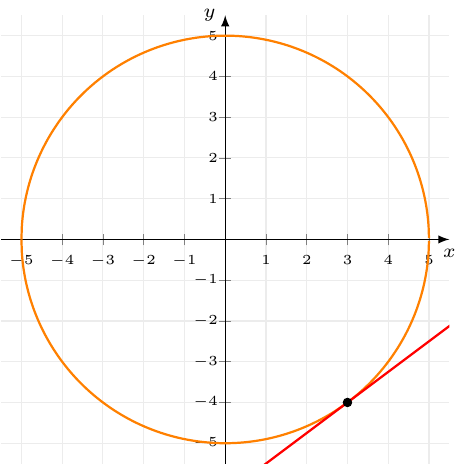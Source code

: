 \documentclass[crop]{standalone}
\usepackage[dvipsnames]{xcolor}
\usepackage{tikz}
\usepackage{pgfplots}
\pgfplotsset{compat=1.18}
\begin{document}
  \begin{tikzpicture}
    \begin{axis}[%
      axis x line=center,axis y line=center,
      unit vector ratio={1 1},
      xlabel={$x$},ylabel={$y$},
      xlabel style={below,font=\scriptsize},
      ylabel style={left,font=\scriptsize},
      xmin=-5.5,xmax=5.5,
      xtick={-6,-5,-4,-3,-2,-1,0,1,2,3,4,5,6},
      xticklabel style={font=\tiny},
      ymin=-5.5,ymax=5.5,
      ytick={-6,-5,-4,-3,-2,-1,0,1,2,3,4,5,6},
      yticklabel style={font=\tiny,xshift=0.3em},
      axis line style={-latex},
      grid=major,
      major grid style={gray!15},
      declare function={
        f(\x) = sqrt(25-\x^2);
        g(\x) = -sqrt(25-\x^2);
        h(\x) = \x/sqrt(25-\x^2);
      }
    ]%
      \addplot[mark=none,color=orange,thick,samples=1000,%
        domain=-5:5,
      ] {f(x)};
      \addplot[mark=none,color=orange,thick,samples=1000,%
        domain=-5:5,
      ] {g(x)};
      \addplot[mark=none,thick,color=red,domain=-10:10] {g(3) + h(3)*(x-3)};

      \addplot[mark=*,mark size=1.5pt,color=black] coordinates {(3,-4)};
    \end{axis}
  \end{tikzpicture}%
\end{document}